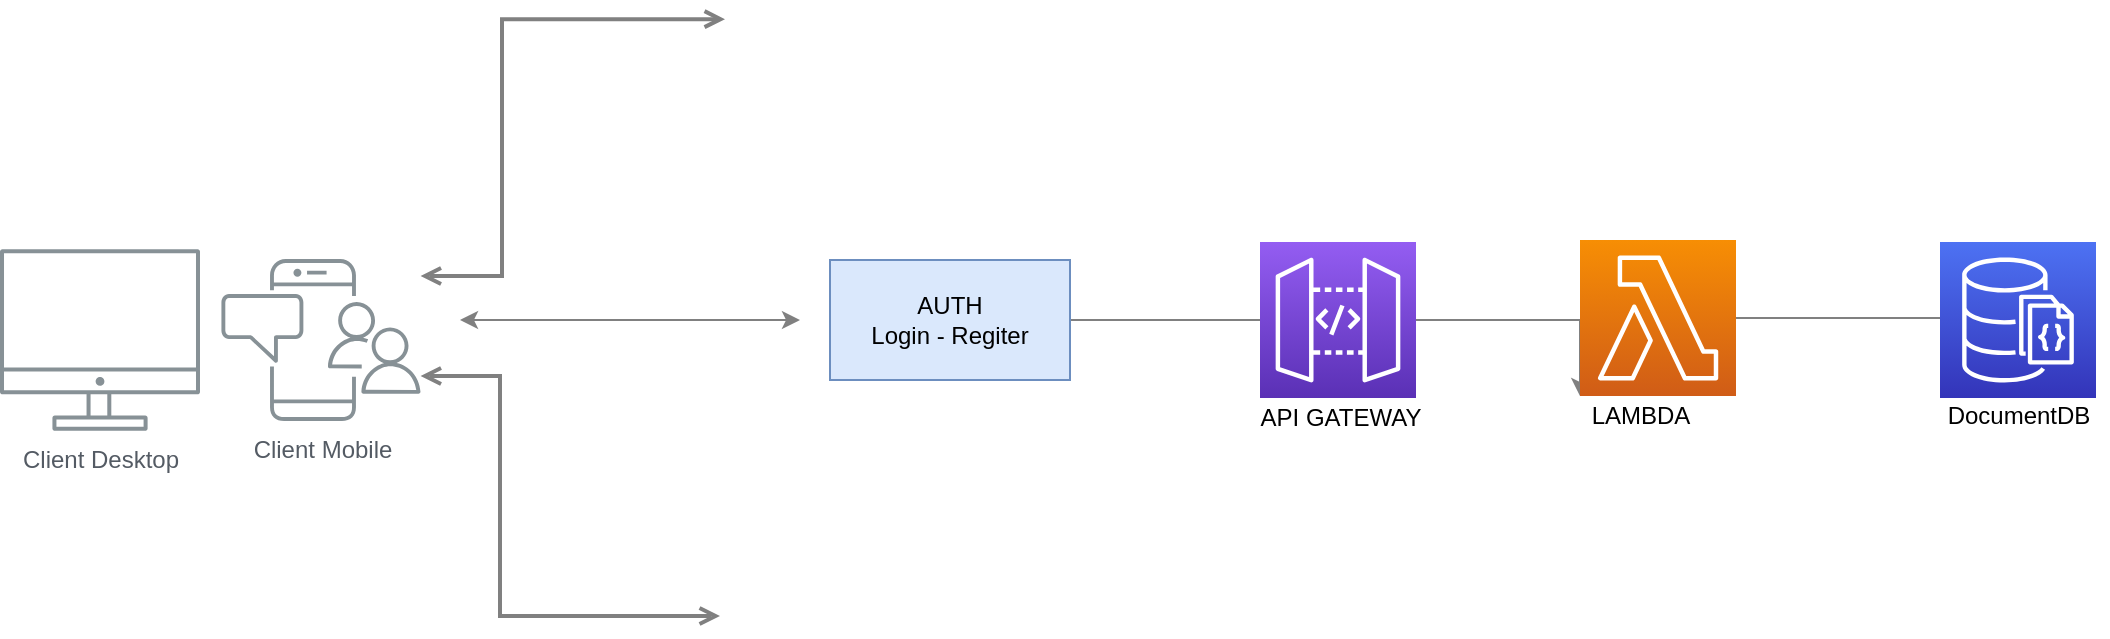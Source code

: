 <mxfile version="15.8.6" type="github">
  <diagram id="Ht1M8jgEwFfnCIfOTk4-" name="Page-1">
    <mxGraphModel dx="1240" dy="643" grid="1" gridSize="10" guides="1" tooltips="1" connect="1" arrows="1" fold="1" page="1" pageScale="1" pageWidth="1169" pageHeight="827" math="0" shadow="0">
      <root>
        <mxCell id="0" />
        <mxCell id="1" parent="0" />
        <mxCell id="UEzPUAAOIrF-is8g5C7q-124" style="edgeStyle=orthogonalEdgeStyle;rounded=0;orthogonalLoop=1;jettySize=auto;html=1;startArrow=open;startFill=0;endArrow=open;endFill=0;strokeWidth=2;strokeColor=#808080;" parent="1" source="UEzPUAAOIrF-is8g5C7q-110" edge="1">
          <mxGeometry relative="1" as="geometry">
            <Array as="points">
              <mxPoint x="301" y="230" />
              <mxPoint x="301" y="102" />
            </Array>
            <mxPoint x="412.5" y="101.571" as="targetPoint" />
          </mxGeometry>
        </mxCell>
        <mxCell id="UEzPUAAOIrF-is8g5C7q-139" style="edgeStyle=orthogonalEdgeStyle;rounded=0;orthogonalLoop=1;jettySize=auto;html=1;startArrow=open;startFill=0;endArrow=open;endFill=0;strokeWidth=2;strokeColor=#808080;" parent="1" source="UEzPUAAOIrF-is8g5C7q-110" edge="1">
          <mxGeometry relative="1" as="geometry">
            <mxPoint x="270.285" y="261.676" as="sourcePoint" />
            <mxPoint x="410" y="400" as="targetPoint" />
            <Array as="points">
              <mxPoint x="300" y="280" />
              <mxPoint x="300" y="400" />
            </Array>
          </mxGeometry>
        </mxCell>
        <mxCell id="UEzPUAAOIrF-is8g5C7q-109" value="Client Desktop" style="outlineConnect=0;gradientColor=none;fontColor=#545B64;strokeColor=none;fillColor=#879196;dashed=0;verticalLabelPosition=bottom;verticalAlign=top;align=center;html=1;fontSize=12;fontStyle=0;aspect=fixed;shape=mxgraph.aws4.illustration_desktop;pointerEvents=1;labelBackgroundColor=#ffffff;" parent="1" vertex="1">
          <mxGeometry x="50" y="216.5" width="100" height="91" as="geometry" />
        </mxCell>
        <mxCell id="UEzPUAAOIrF-is8g5C7q-110" value="Client Mobile" style="outlineConnect=0;gradientColor=none;fontColor=#545B64;strokeColor=none;fillColor=#879196;dashed=0;verticalLabelPosition=bottom;verticalAlign=top;align=center;html=1;fontSize=12;fontStyle=0;aspect=fixed;shape=mxgraph.aws4.illustration_notification;pointerEvents=1;labelBackgroundColor=#ffffff;" parent="1" vertex="1">
          <mxGeometry x="160.5" y="221.5" width="100" height="81" as="geometry" />
        </mxCell>
        <mxCell id="fRY_W3nLzrXJiJVuT2Vn-15" value="" style="edgeStyle=orthogonalEdgeStyle;rounded=0;orthogonalLoop=1;jettySize=auto;html=1;strokeColor=#808080;" edge="1" parent="1" source="fRY_W3nLzrXJiJVuT2Vn-3" target="fRY_W3nLzrXJiJVuT2Vn-7">
          <mxGeometry relative="1" as="geometry" />
        </mxCell>
        <mxCell id="fRY_W3nLzrXJiJVuT2Vn-3" value="AUTH&lt;br&gt;Login - Regiter" style="rounded=0;whiteSpace=wrap;html=1;fillColor=#dae8fc;strokeColor=#6c8ebf;" vertex="1" parent="1">
          <mxGeometry x="465" y="222" width="120" height="60" as="geometry" />
        </mxCell>
        <mxCell id="fRY_W3nLzrXJiJVuT2Vn-21" value="" style="edgeStyle=orthogonalEdgeStyle;rounded=0;orthogonalLoop=1;jettySize=auto;html=1;strokeColor=#808080;" edge="1" parent="1" source="fRY_W3nLzrXJiJVuT2Vn-4" target="fRY_W3nLzrXJiJVuT2Vn-12">
          <mxGeometry relative="1" as="geometry">
            <Array as="points">
              <mxPoint x="840" y="252" />
            </Array>
          </mxGeometry>
        </mxCell>
        <mxCell id="fRY_W3nLzrXJiJVuT2Vn-4" value="" style="sketch=0;points=[[0,0,0],[0.25,0,0],[0.5,0,0],[0.75,0,0],[1,0,0],[0,1,0],[0.25,1,0],[0.5,1,0],[0.75,1,0],[1,1,0],[0,0.25,0],[0,0.5,0],[0,0.75,0],[1,0.25,0],[1,0.5,0],[1,0.75,0]];outlineConnect=0;fontColor=#232F3E;gradientColor=#945DF2;gradientDirection=north;fillColor=#5A30B5;strokeColor=#ffffff;dashed=0;verticalLabelPosition=bottom;verticalAlign=top;align=center;html=1;fontSize=12;fontStyle=0;aspect=fixed;shape=mxgraph.aws4.resourceIcon;resIcon=mxgraph.aws4.api_gateway;" vertex="1" parent="1">
          <mxGeometry x="680" y="213" width="78" height="78" as="geometry" />
        </mxCell>
        <mxCell id="fRY_W3nLzrXJiJVuT2Vn-7" value="API GATEWAY" style="text;html=1;align=center;verticalAlign=middle;resizable=0;points=[];autosize=1;strokeColor=none;fillColor=none;" vertex="1" parent="1">
          <mxGeometry x="670" y="291" width="100" height="20" as="geometry" />
        </mxCell>
        <mxCell id="fRY_W3nLzrXJiJVuT2Vn-22" value="" style="edgeStyle=orthogonalEdgeStyle;rounded=0;orthogonalLoop=1;jettySize=auto;html=1;strokeColor=#808080;" edge="1" parent="1" source="fRY_W3nLzrXJiJVuT2Vn-8" target="fRY_W3nLzrXJiJVuT2Vn-13">
          <mxGeometry relative="1" as="geometry">
            <Array as="points">
              <mxPoint x="1030" y="251" />
            </Array>
          </mxGeometry>
        </mxCell>
        <mxCell id="fRY_W3nLzrXJiJVuT2Vn-8" value="" style="sketch=0;points=[[0,0,0],[0.25,0,0],[0.5,0,0],[0.75,0,0],[1,0,0],[0,1,0],[0.25,1,0],[0.5,1,0],[0.75,1,0],[1,1,0],[0,0.25,0],[0,0.5,0],[0,0.75,0],[1,0.25,0],[1,0.5,0],[1,0.75,0]];outlineConnect=0;fontColor=#232F3E;gradientColor=#F78E04;gradientDirection=north;fillColor=#D05C17;strokeColor=#ffffff;dashed=0;verticalLabelPosition=bottom;verticalAlign=top;align=center;html=1;fontSize=12;fontStyle=0;aspect=fixed;shape=mxgraph.aws4.resourceIcon;resIcon=mxgraph.aws4.lambda;" vertex="1" parent="1">
          <mxGeometry x="840" y="212" width="78" height="78" as="geometry" />
        </mxCell>
        <mxCell id="fRY_W3nLzrXJiJVuT2Vn-23" style="edgeStyle=orthogonalEdgeStyle;rounded=0;orthogonalLoop=1;jettySize=auto;html=1;exitX=0;exitY=0.5;exitDx=0;exitDy=0;exitPerimeter=0;strokeColor=#808080;entryX=0;entryY=0.491;entryDx=0;entryDy=0;entryPerimeter=0;" edge="1" parent="1" source="fRY_W3nLzrXJiJVuT2Vn-9" target="fRY_W3nLzrXJiJVuT2Vn-9">
          <mxGeometry relative="1" as="geometry">
            <mxPoint x="1010" y="251.286" as="targetPoint" />
          </mxGeometry>
        </mxCell>
        <mxCell id="fRY_W3nLzrXJiJVuT2Vn-9" value="" style="sketch=0;points=[[0,0,0],[0.25,0,0],[0.5,0,0],[0.75,0,0],[1,0,0],[0,1,0],[0.25,1,0],[0.5,1,0],[0.75,1,0],[1,1,0],[0,0.25,0],[0,0.5,0],[0,0.75,0],[1,0.25,0],[1,0.5,0],[1,0.75,0]];outlineConnect=0;fontColor=#232F3E;gradientColor=#4D72F3;gradientDirection=north;fillColor=#3334B9;strokeColor=#ffffff;dashed=0;verticalLabelPosition=bottom;verticalAlign=top;align=center;html=1;fontSize=12;fontStyle=0;aspect=fixed;shape=mxgraph.aws4.resourceIcon;resIcon=mxgraph.aws4.documentdb_with_mongodb_compatibility;" vertex="1" parent="1">
          <mxGeometry x="1020" y="213" width="78" height="78" as="geometry" />
        </mxCell>
        <mxCell id="fRY_W3nLzrXJiJVuT2Vn-12" value="LAMBDA" style="text;html=1;align=center;verticalAlign=middle;resizable=0;points=[];autosize=1;strokeColor=none;fillColor=none;" vertex="1" parent="1">
          <mxGeometry x="840" y="290" width="60" height="20" as="geometry" />
        </mxCell>
        <mxCell id="fRY_W3nLzrXJiJVuT2Vn-13" value="DocumentDB" style="text;html=1;align=center;verticalAlign=middle;resizable=0;points=[];autosize=1;strokeColor=none;fillColor=none;" vertex="1" parent="1">
          <mxGeometry x="1014" y="290" width="90" height="20" as="geometry" />
        </mxCell>
        <mxCell id="fRY_W3nLzrXJiJVuT2Vn-28" value="" style="endArrow=classic;startArrow=classic;html=1;rounded=0;strokeColor=#808080;" edge="1" parent="1">
          <mxGeometry width="50" height="50" relative="1" as="geometry">
            <mxPoint x="280" y="252" as="sourcePoint" />
            <mxPoint x="450" y="252" as="targetPoint" />
          </mxGeometry>
        </mxCell>
      </root>
    </mxGraphModel>
  </diagram>
</mxfile>
